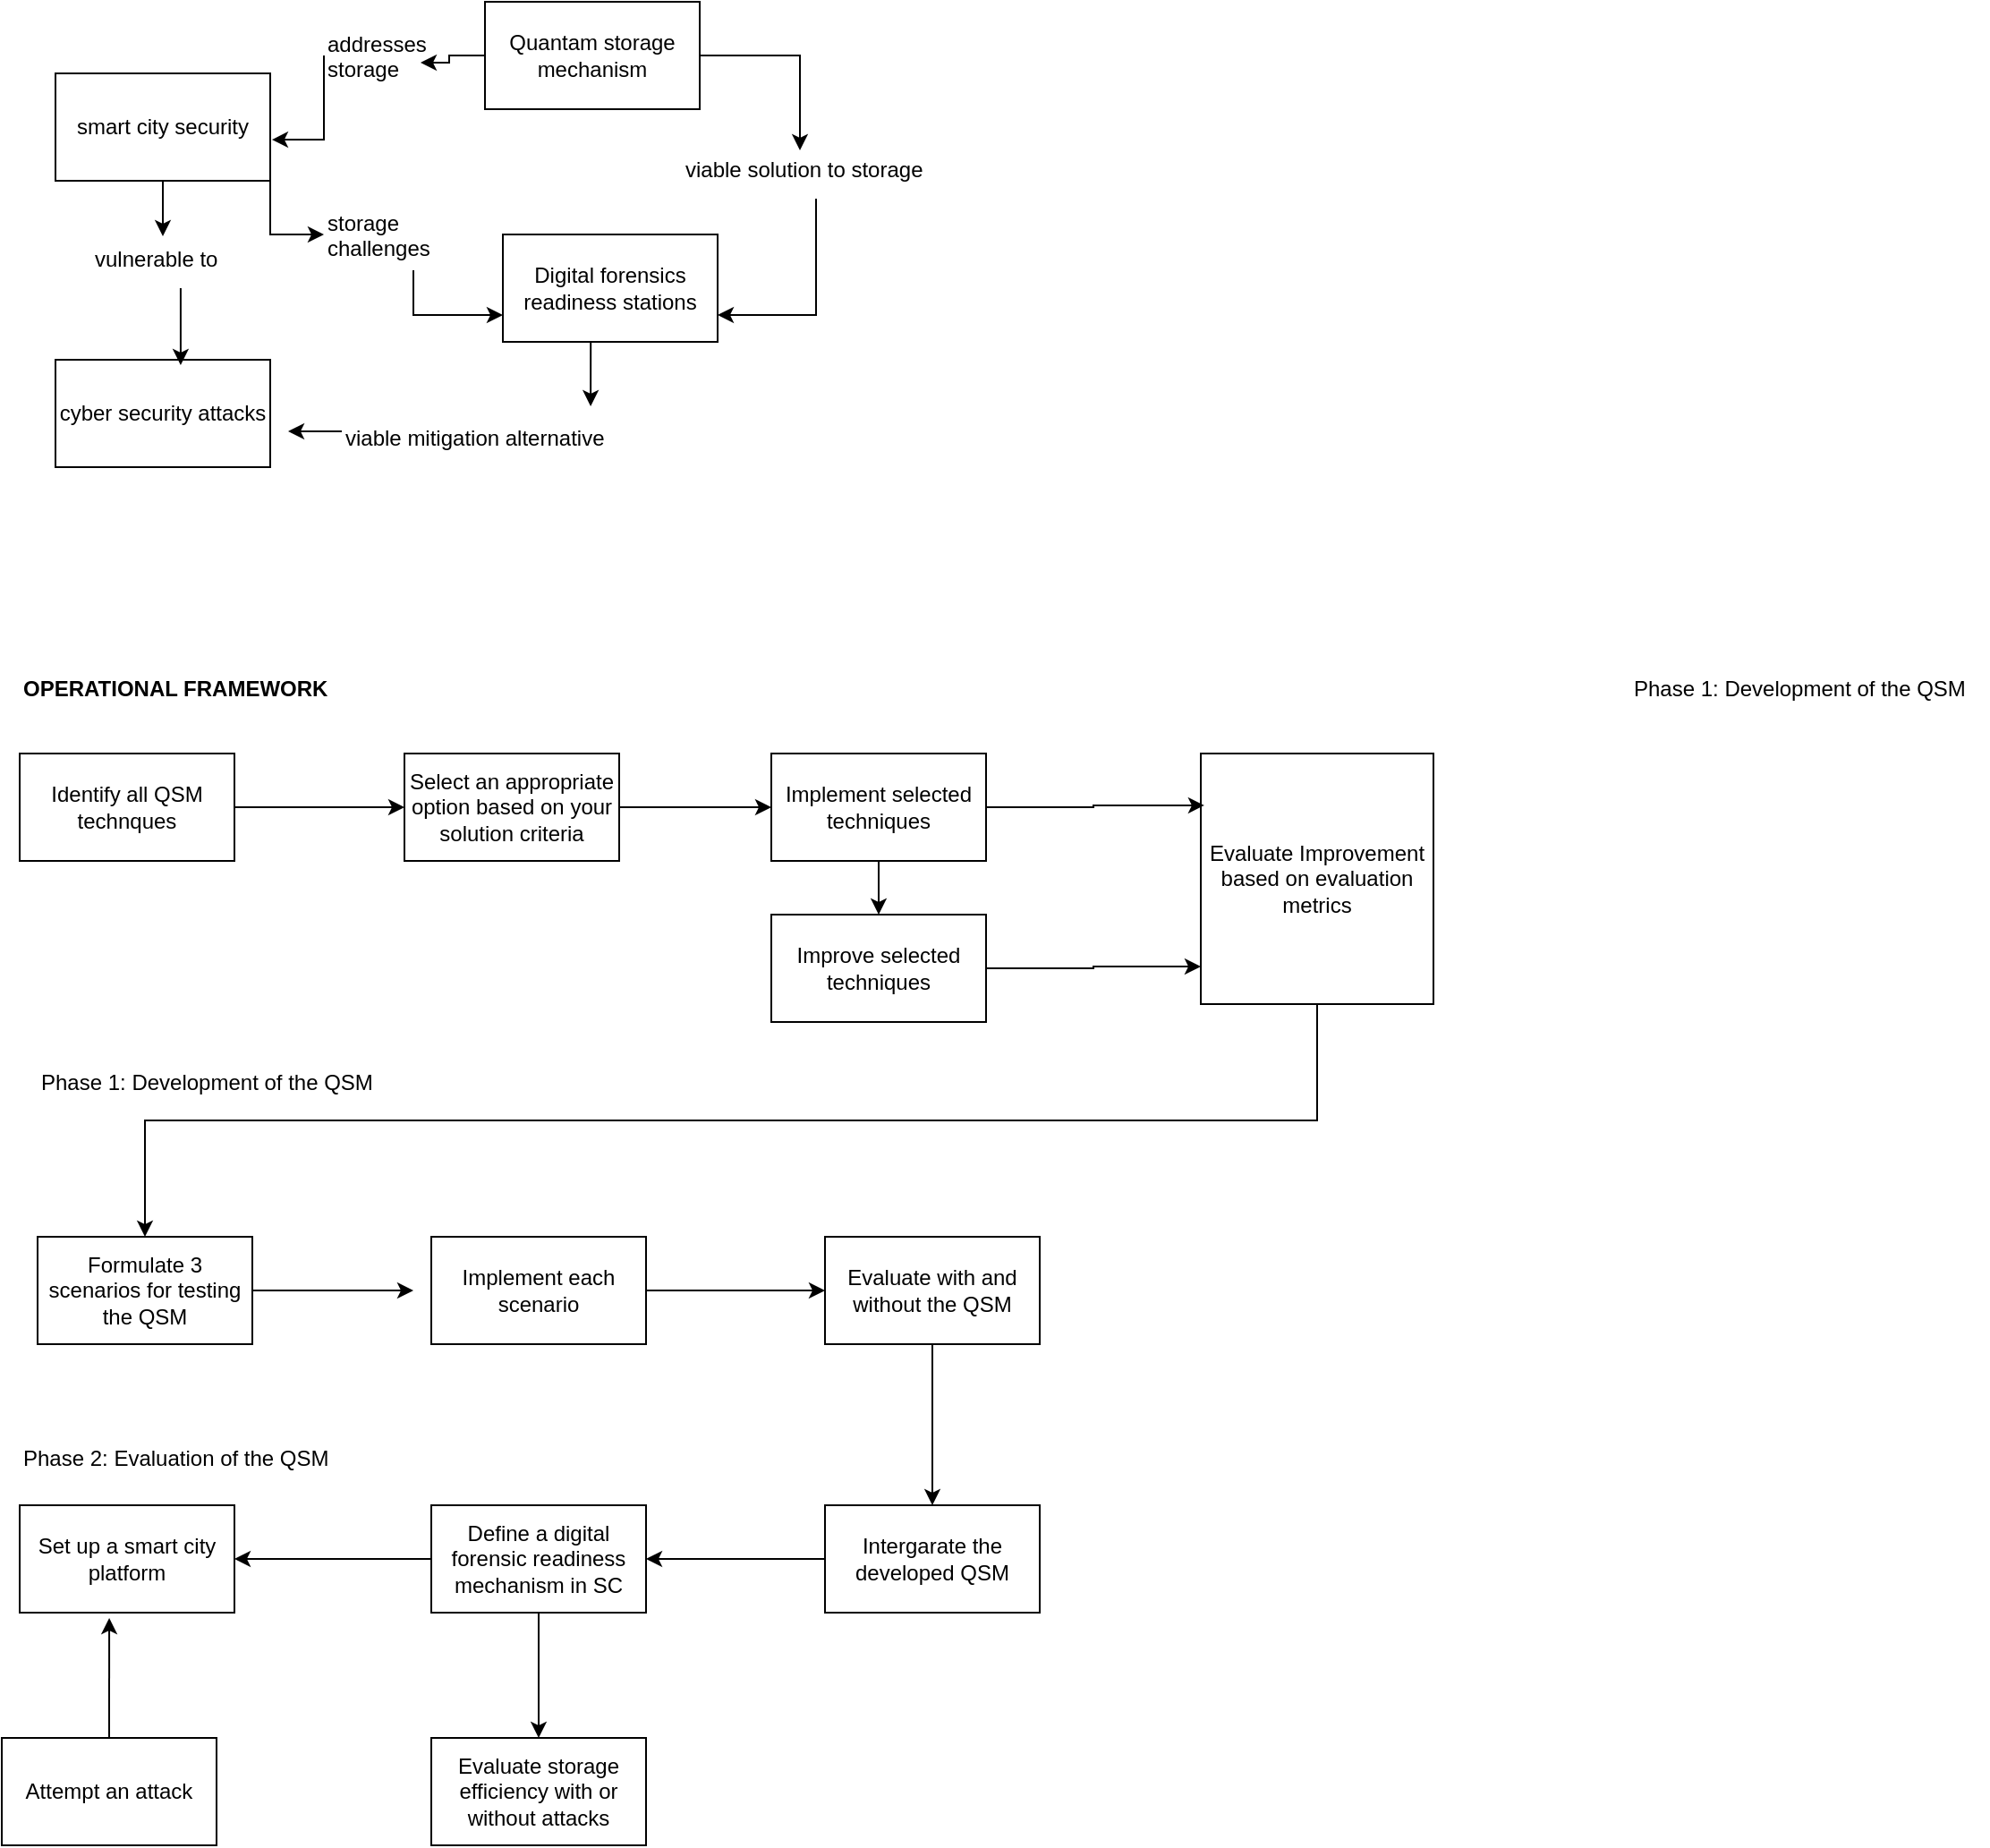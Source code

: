 <mxfile version="26.0.16">
  <diagram name="Page-1" id="Q3rv3P6xpmSpyzFC1XQ5">
    <mxGraphModel dx="880" dy="478" grid="1" gridSize="10" guides="1" tooltips="1" connect="1" arrows="1" fold="1" page="1" pageScale="1" pageWidth="850" pageHeight="1100" math="0" shadow="0">
      <root>
        <mxCell id="0" />
        <mxCell id="1" parent="0" />
        <mxCell id="_xuT2mct5Y2aPdOas3X4-20" style="edgeStyle=orthogonalEdgeStyle;rounded=0;orthogonalLoop=1;jettySize=auto;html=1;exitX=1;exitY=1;exitDx=0;exitDy=0;entryX=0;entryY=0.5;entryDx=0;entryDy=0;" edge="1" parent="1" source="_xuT2mct5Y2aPdOas3X4-1" target="_xuT2mct5Y2aPdOas3X4-7">
          <mxGeometry relative="1" as="geometry" />
        </mxCell>
        <mxCell id="_xuT2mct5Y2aPdOas3X4-1" value="smart city security" style="rounded=0;whiteSpace=wrap;html=1;" vertex="1" parent="1">
          <mxGeometry x="110" y="80" width="120" height="60" as="geometry" />
        </mxCell>
        <mxCell id="_xuT2mct5Y2aPdOas3X4-2" value="cyber security attacks" style="rounded=0;whiteSpace=wrap;html=1;" vertex="1" parent="1">
          <mxGeometry x="110" y="240" width="120" height="60" as="geometry" />
        </mxCell>
        <mxCell id="_xuT2mct5Y2aPdOas3X4-3" value="Digital forensics readiness stations" style="rounded=0;whiteSpace=wrap;html=1;" vertex="1" parent="1">
          <mxGeometry x="360" y="170" width="120" height="60" as="geometry" />
        </mxCell>
        <mxCell id="_xuT2mct5Y2aPdOas3X4-4" value="Quantam storage mechanism" style="rounded=0;whiteSpace=wrap;html=1;" vertex="1" parent="1">
          <mxGeometry x="350" y="40" width="120" height="60" as="geometry" />
        </mxCell>
        <mxCell id="_xuT2mct5Y2aPdOas3X4-15" style="edgeStyle=orthogonalEdgeStyle;rounded=0;orthogonalLoop=1;jettySize=auto;html=1;" edge="1" parent="1" source="_xuT2mct5Y2aPdOas3X4-5">
          <mxGeometry relative="1" as="geometry">
            <mxPoint x="240" y="280" as="targetPoint" />
          </mxGeometry>
        </mxCell>
        <mxCell id="_xuT2mct5Y2aPdOas3X4-5" value="viable mitigation alternative" style="text;whiteSpace=wrap;html=1;" vertex="1" parent="1">
          <mxGeometry x="270" y="270" width="150" height="20" as="geometry" />
        </mxCell>
        <mxCell id="_xuT2mct5Y2aPdOas3X4-21" style="edgeStyle=orthogonalEdgeStyle;rounded=0;orthogonalLoop=1;jettySize=auto;html=1;entryX=0;entryY=0.75;entryDx=0;entryDy=0;" edge="1" parent="1" source="_xuT2mct5Y2aPdOas3X4-7" target="_xuT2mct5Y2aPdOas3X4-3">
          <mxGeometry relative="1" as="geometry" />
        </mxCell>
        <mxCell id="_xuT2mct5Y2aPdOas3X4-7" value="storage challenges" style="text;whiteSpace=wrap;html=1;" vertex="1" parent="1">
          <mxGeometry x="260" y="150" width="100" height="40" as="geometry" />
        </mxCell>
        <mxCell id="_xuT2mct5Y2aPdOas3X4-8" value="vulnerable to" style="text;whiteSpace=wrap;html=1;" vertex="1" parent="1">
          <mxGeometry x="130" y="170" width="100" height="30" as="geometry" />
        </mxCell>
        <mxCell id="_xuT2mct5Y2aPdOas3X4-12" style="edgeStyle=orthogonalEdgeStyle;rounded=0;orthogonalLoop=1;jettySize=auto;html=1;entryX=1;entryY=0.75;entryDx=0;entryDy=0;" edge="1" parent="1" source="_xuT2mct5Y2aPdOas3X4-9" target="_xuT2mct5Y2aPdOas3X4-3">
          <mxGeometry relative="1" as="geometry" />
        </mxCell>
        <mxCell id="_xuT2mct5Y2aPdOas3X4-9" value="viable solution to storage" style="text;whiteSpace=wrap;html=1;" vertex="1" parent="1">
          <mxGeometry x="460" y="120" width="150" height="30" as="geometry" />
        </mxCell>
        <mxCell id="_xuT2mct5Y2aPdOas3X4-10" value="addresses storage" style="text;whiteSpace=wrap;html=1;" vertex="1" parent="1">
          <mxGeometry x="260" y="50" width="60" height="20" as="geometry" />
        </mxCell>
        <mxCell id="_xuT2mct5Y2aPdOas3X4-11" style="edgeStyle=orthogonalEdgeStyle;rounded=0;orthogonalLoop=1;jettySize=auto;html=1;exitX=1;exitY=0.5;exitDx=0;exitDy=0;entryX=0.44;entryY=0.1;entryDx=0;entryDy=0;entryPerimeter=0;" edge="1" parent="1" source="_xuT2mct5Y2aPdOas3X4-4" target="_xuT2mct5Y2aPdOas3X4-9">
          <mxGeometry relative="1" as="geometry" />
        </mxCell>
        <mxCell id="_xuT2mct5Y2aPdOas3X4-14" style="edgeStyle=orthogonalEdgeStyle;rounded=0;orthogonalLoop=1;jettySize=auto;html=1;exitX=0.5;exitY=1;exitDx=0;exitDy=0;entryX=0.927;entryY=-0.2;entryDx=0;entryDy=0;entryPerimeter=0;" edge="1" parent="1" source="_xuT2mct5Y2aPdOas3X4-3" target="_xuT2mct5Y2aPdOas3X4-5">
          <mxGeometry relative="1" as="geometry" />
        </mxCell>
        <mxCell id="_xuT2mct5Y2aPdOas3X4-16" style="edgeStyle=orthogonalEdgeStyle;rounded=0;orthogonalLoop=1;jettySize=auto;html=1;entryX=0.583;entryY=0.05;entryDx=0;entryDy=0;entryPerimeter=0;" edge="1" parent="1" source="_xuT2mct5Y2aPdOas3X4-8" target="_xuT2mct5Y2aPdOas3X4-2">
          <mxGeometry relative="1" as="geometry" />
        </mxCell>
        <mxCell id="_xuT2mct5Y2aPdOas3X4-17" style="edgeStyle=orthogonalEdgeStyle;rounded=0;orthogonalLoop=1;jettySize=auto;html=1;entryX=0.4;entryY=0.033;entryDx=0;entryDy=0;entryPerimeter=0;" edge="1" parent="1" source="_xuT2mct5Y2aPdOas3X4-1" target="_xuT2mct5Y2aPdOas3X4-8">
          <mxGeometry relative="1" as="geometry" />
        </mxCell>
        <mxCell id="_xuT2mct5Y2aPdOas3X4-18" style="edgeStyle=orthogonalEdgeStyle;rounded=0;orthogonalLoop=1;jettySize=auto;html=1;exitX=0;exitY=1;exitDx=0;exitDy=0;entryX=1.008;entryY=0.617;entryDx=0;entryDy=0;entryPerimeter=0;" edge="1" parent="1" source="_xuT2mct5Y2aPdOas3X4-10" target="_xuT2mct5Y2aPdOas3X4-1">
          <mxGeometry relative="1" as="geometry" />
        </mxCell>
        <mxCell id="_xuT2mct5Y2aPdOas3X4-19" style="edgeStyle=orthogonalEdgeStyle;rounded=0;orthogonalLoop=1;jettySize=auto;html=1;entryX=0.9;entryY=1.2;entryDx=0;entryDy=0;entryPerimeter=0;" edge="1" parent="1" source="_xuT2mct5Y2aPdOas3X4-4" target="_xuT2mct5Y2aPdOas3X4-10">
          <mxGeometry relative="1" as="geometry" />
        </mxCell>
        <mxCell id="_xuT2mct5Y2aPdOas3X4-22" value="&lt;b&gt;OPERATIONAL FRAMEWORK&lt;/b&gt;" style="text;whiteSpace=wrap;html=1;" vertex="1" parent="1">
          <mxGeometry x="90" y="410" width="180" height="30" as="geometry" />
        </mxCell>
        <mxCell id="_xuT2mct5Y2aPdOas3X4-25" style="edgeStyle=orthogonalEdgeStyle;rounded=0;orthogonalLoop=1;jettySize=auto;html=1;" edge="1" parent="1" source="_xuT2mct5Y2aPdOas3X4-23" target="_xuT2mct5Y2aPdOas3X4-24">
          <mxGeometry relative="1" as="geometry" />
        </mxCell>
        <mxCell id="_xuT2mct5Y2aPdOas3X4-23" value="Identify all QSM technques" style="rounded=0;whiteSpace=wrap;html=1;" vertex="1" parent="1">
          <mxGeometry x="90" y="460" width="120" height="60" as="geometry" />
        </mxCell>
        <mxCell id="_xuT2mct5Y2aPdOas3X4-27" style="edgeStyle=orthogonalEdgeStyle;rounded=0;orthogonalLoop=1;jettySize=auto;html=1;entryX=0;entryY=0.5;entryDx=0;entryDy=0;" edge="1" parent="1" source="_xuT2mct5Y2aPdOas3X4-24" target="_xuT2mct5Y2aPdOas3X4-26">
          <mxGeometry relative="1" as="geometry" />
        </mxCell>
        <mxCell id="_xuT2mct5Y2aPdOas3X4-24" value="Select an appropriate option based on your solution criteria" style="rounded=0;whiteSpace=wrap;html=1;" vertex="1" parent="1">
          <mxGeometry x="305" y="460" width="120" height="60" as="geometry" />
        </mxCell>
        <mxCell id="_xuT2mct5Y2aPdOas3X4-29" style="edgeStyle=orthogonalEdgeStyle;rounded=0;orthogonalLoop=1;jettySize=auto;html=1;exitX=0.5;exitY=1;exitDx=0;exitDy=0;entryX=0.5;entryY=0;entryDx=0;entryDy=0;" edge="1" parent="1" source="_xuT2mct5Y2aPdOas3X4-26" target="_xuT2mct5Y2aPdOas3X4-28">
          <mxGeometry relative="1" as="geometry" />
        </mxCell>
        <mxCell id="_xuT2mct5Y2aPdOas3X4-26" value="Implement selected techniques" style="rounded=0;whiteSpace=wrap;html=1;" vertex="1" parent="1">
          <mxGeometry x="510" y="460" width="120" height="60" as="geometry" />
        </mxCell>
        <mxCell id="_xuT2mct5Y2aPdOas3X4-28" value="Improve selected techniques" style="rounded=0;whiteSpace=wrap;html=1;" vertex="1" parent="1">
          <mxGeometry x="510" y="550" width="120" height="60" as="geometry" />
        </mxCell>
        <mxCell id="_xuT2mct5Y2aPdOas3X4-39" style="edgeStyle=orthogonalEdgeStyle;rounded=0;orthogonalLoop=1;jettySize=auto;html=1;exitX=0.5;exitY=1;exitDx=0;exitDy=0;entryX=0.5;entryY=0;entryDx=0;entryDy=0;" edge="1" parent="1" source="_xuT2mct5Y2aPdOas3X4-30" target="_xuT2mct5Y2aPdOas3X4-34">
          <mxGeometry relative="1" as="geometry" />
        </mxCell>
        <mxCell id="_xuT2mct5Y2aPdOas3X4-30" value="Evaluate Improvement based on evaluation metrics" style="rounded=0;whiteSpace=wrap;html=1;" vertex="1" parent="1">
          <mxGeometry x="750" y="460" width="130" height="140" as="geometry" />
        </mxCell>
        <mxCell id="_xuT2mct5Y2aPdOas3X4-31" style="edgeStyle=orthogonalEdgeStyle;rounded=0;orthogonalLoop=1;jettySize=auto;html=1;exitX=1;exitY=0.5;exitDx=0;exitDy=0;entryX=0;entryY=0.85;entryDx=0;entryDy=0;entryPerimeter=0;" edge="1" parent="1" source="_xuT2mct5Y2aPdOas3X4-28" target="_xuT2mct5Y2aPdOas3X4-30">
          <mxGeometry relative="1" as="geometry" />
        </mxCell>
        <mxCell id="_xuT2mct5Y2aPdOas3X4-32" style="edgeStyle=orthogonalEdgeStyle;rounded=0;orthogonalLoop=1;jettySize=auto;html=1;entryX=0.015;entryY=0.207;entryDx=0;entryDy=0;entryPerimeter=0;" edge="1" parent="1" source="_xuT2mct5Y2aPdOas3X4-26" target="_xuT2mct5Y2aPdOas3X4-30">
          <mxGeometry relative="1" as="geometry" />
        </mxCell>
        <mxCell id="_xuT2mct5Y2aPdOas3X4-33" value="Phase 1: Development of the QSM" style="text;whiteSpace=wrap;html=1;" vertex="1" parent="1">
          <mxGeometry x="100" y="630" width="200" height="30" as="geometry" />
        </mxCell>
        <mxCell id="_xuT2mct5Y2aPdOas3X4-36" style="edgeStyle=orthogonalEdgeStyle;rounded=0;orthogonalLoop=1;jettySize=auto;html=1;" edge="1" parent="1" source="_xuT2mct5Y2aPdOas3X4-34">
          <mxGeometry relative="1" as="geometry">
            <mxPoint x="310" y="760" as="targetPoint" />
          </mxGeometry>
        </mxCell>
        <mxCell id="_xuT2mct5Y2aPdOas3X4-34" value="Formulate 3 scenarios for testing the QSM" style="rounded=0;whiteSpace=wrap;html=1;" vertex="1" parent="1">
          <mxGeometry x="100" y="730" width="120" height="60" as="geometry" />
        </mxCell>
        <mxCell id="_xuT2mct5Y2aPdOas3X4-38" style="edgeStyle=orthogonalEdgeStyle;rounded=0;orthogonalLoop=1;jettySize=auto;html=1;" edge="1" parent="1" source="_xuT2mct5Y2aPdOas3X4-35" target="_xuT2mct5Y2aPdOas3X4-37">
          <mxGeometry relative="1" as="geometry" />
        </mxCell>
        <mxCell id="_xuT2mct5Y2aPdOas3X4-35" value="Implement each scenario" style="rounded=0;whiteSpace=wrap;html=1;" vertex="1" parent="1">
          <mxGeometry x="320" y="730" width="120" height="60" as="geometry" />
        </mxCell>
        <mxCell id="_xuT2mct5Y2aPdOas3X4-41" style="edgeStyle=orthogonalEdgeStyle;rounded=0;orthogonalLoop=1;jettySize=auto;html=1;entryX=0.5;entryY=0;entryDx=0;entryDy=0;" edge="1" parent="1" source="_xuT2mct5Y2aPdOas3X4-37" target="_xuT2mct5Y2aPdOas3X4-40">
          <mxGeometry relative="1" as="geometry" />
        </mxCell>
        <mxCell id="_xuT2mct5Y2aPdOas3X4-37" value="Evaluate with and without the QSM" style="rounded=0;whiteSpace=wrap;html=1;" vertex="1" parent="1">
          <mxGeometry x="540" y="730" width="120" height="60" as="geometry" />
        </mxCell>
        <mxCell id="_xuT2mct5Y2aPdOas3X4-44" style="edgeStyle=orthogonalEdgeStyle;rounded=0;orthogonalLoop=1;jettySize=auto;html=1;entryX=1;entryY=0.5;entryDx=0;entryDy=0;" edge="1" parent="1" source="_xuT2mct5Y2aPdOas3X4-40" target="_xuT2mct5Y2aPdOas3X4-42">
          <mxGeometry relative="1" as="geometry" />
        </mxCell>
        <mxCell id="_xuT2mct5Y2aPdOas3X4-40" value="Intergarate the developed QSM" style="rounded=0;whiteSpace=wrap;html=1;" vertex="1" parent="1">
          <mxGeometry x="540" y="880" width="120" height="60" as="geometry" />
        </mxCell>
        <mxCell id="_xuT2mct5Y2aPdOas3X4-45" style="edgeStyle=orthogonalEdgeStyle;rounded=0;orthogonalLoop=1;jettySize=auto;html=1;entryX=1;entryY=0.5;entryDx=0;entryDy=0;" edge="1" parent="1" source="_xuT2mct5Y2aPdOas3X4-42" target="_xuT2mct5Y2aPdOas3X4-43">
          <mxGeometry relative="1" as="geometry" />
        </mxCell>
        <mxCell id="_xuT2mct5Y2aPdOas3X4-48" style="edgeStyle=orthogonalEdgeStyle;rounded=0;orthogonalLoop=1;jettySize=auto;html=1;exitX=0.5;exitY=1;exitDx=0;exitDy=0;" edge="1" parent="1" source="_xuT2mct5Y2aPdOas3X4-42" target="_xuT2mct5Y2aPdOas3X4-47">
          <mxGeometry relative="1" as="geometry" />
        </mxCell>
        <mxCell id="_xuT2mct5Y2aPdOas3X4-42" value="Define a digital forensic readiness mechanism in SC" style="rounded=0;whiteSpace=wrap;html=1;" vertex="1" parent="1">
          <mxGeometry x="320" y="880" width="120" height="60" as="geometry" />
        </mxCell>
        <mxCell id="_xuT2mct5Y2aPdOas3X4-43" value="Set up a smart city platform" style="rounded=0;whiteSpace=wrap;html=1;" vertex="1" parent="1">
          <mxGeometry x="90" y="880" width="120" height="60" as="geometry" />
        </mxCell>
        <mxCell id="_xuT2mct5Y2aPdOas3X4-46" value="Attempt an attack" style="rounded=0;whiteSpace=wrap;html=1;" vertex="1" parent="1">
          <mxGeometry x="80" y="1010" width="120" height="60" as="geometry" />
        </mxCell>
        <mxCell id="_xuT2mct5Y2aPdOas3X4-47" value="Evaluate storage efficiency with or without attacks" style="rounded=0;whiteSpace=wrap;html=1;" vertex="1" parent="1">
          <mxGeometry x="320" y="1010" width="120" height="60" as="geometry" />
        </mxCell>
        <mxCell id="_xuT2mct5Y2aPdOas3X4-49" style="edgeStyle=orthogonalEdgeStyle;rounded=0;orthogonalLoop=1;jettySize=auto;html=1;exitX=0.5;exitY=0;exitDx=0;exitDy=0;entryX=0.417;entryY=1.05;entryDx=0;entryDy=0;entryPerimeter=0;" edge="1" parent="1" source="_xuT2mct5Y2aPdOas3X4-46" target="_xuT2mct5Y2aPdOas3X4-43">
          <mxGeometry relative="1" as="geometry" />
        </mxCell>
        <mxCell id="_xuT2mct5Y2aPdOas3X4-50" value="Phase 2: Evaluation of the QSM" style="text;whiteSpace=wrap;html=1;" vertex="1" parent="1">
          <mxGeometry x="90" y="840" width="200" height="30" as="geometry" />
        </mxCell>
        <mxCell id="_xuT2mct5Y2aPdOas3X4-51" value="Phase 1: Development of the QSM" style="text;whiteSpace=wrap;html=1;" vertex="1" parent="1">
          <mxGeometry x="990" y="410" width="200" height="30" as="geometry" />
        </mxCell>
      </root>
    </mxGraphModel>
  </diagram>
</mxfile>
